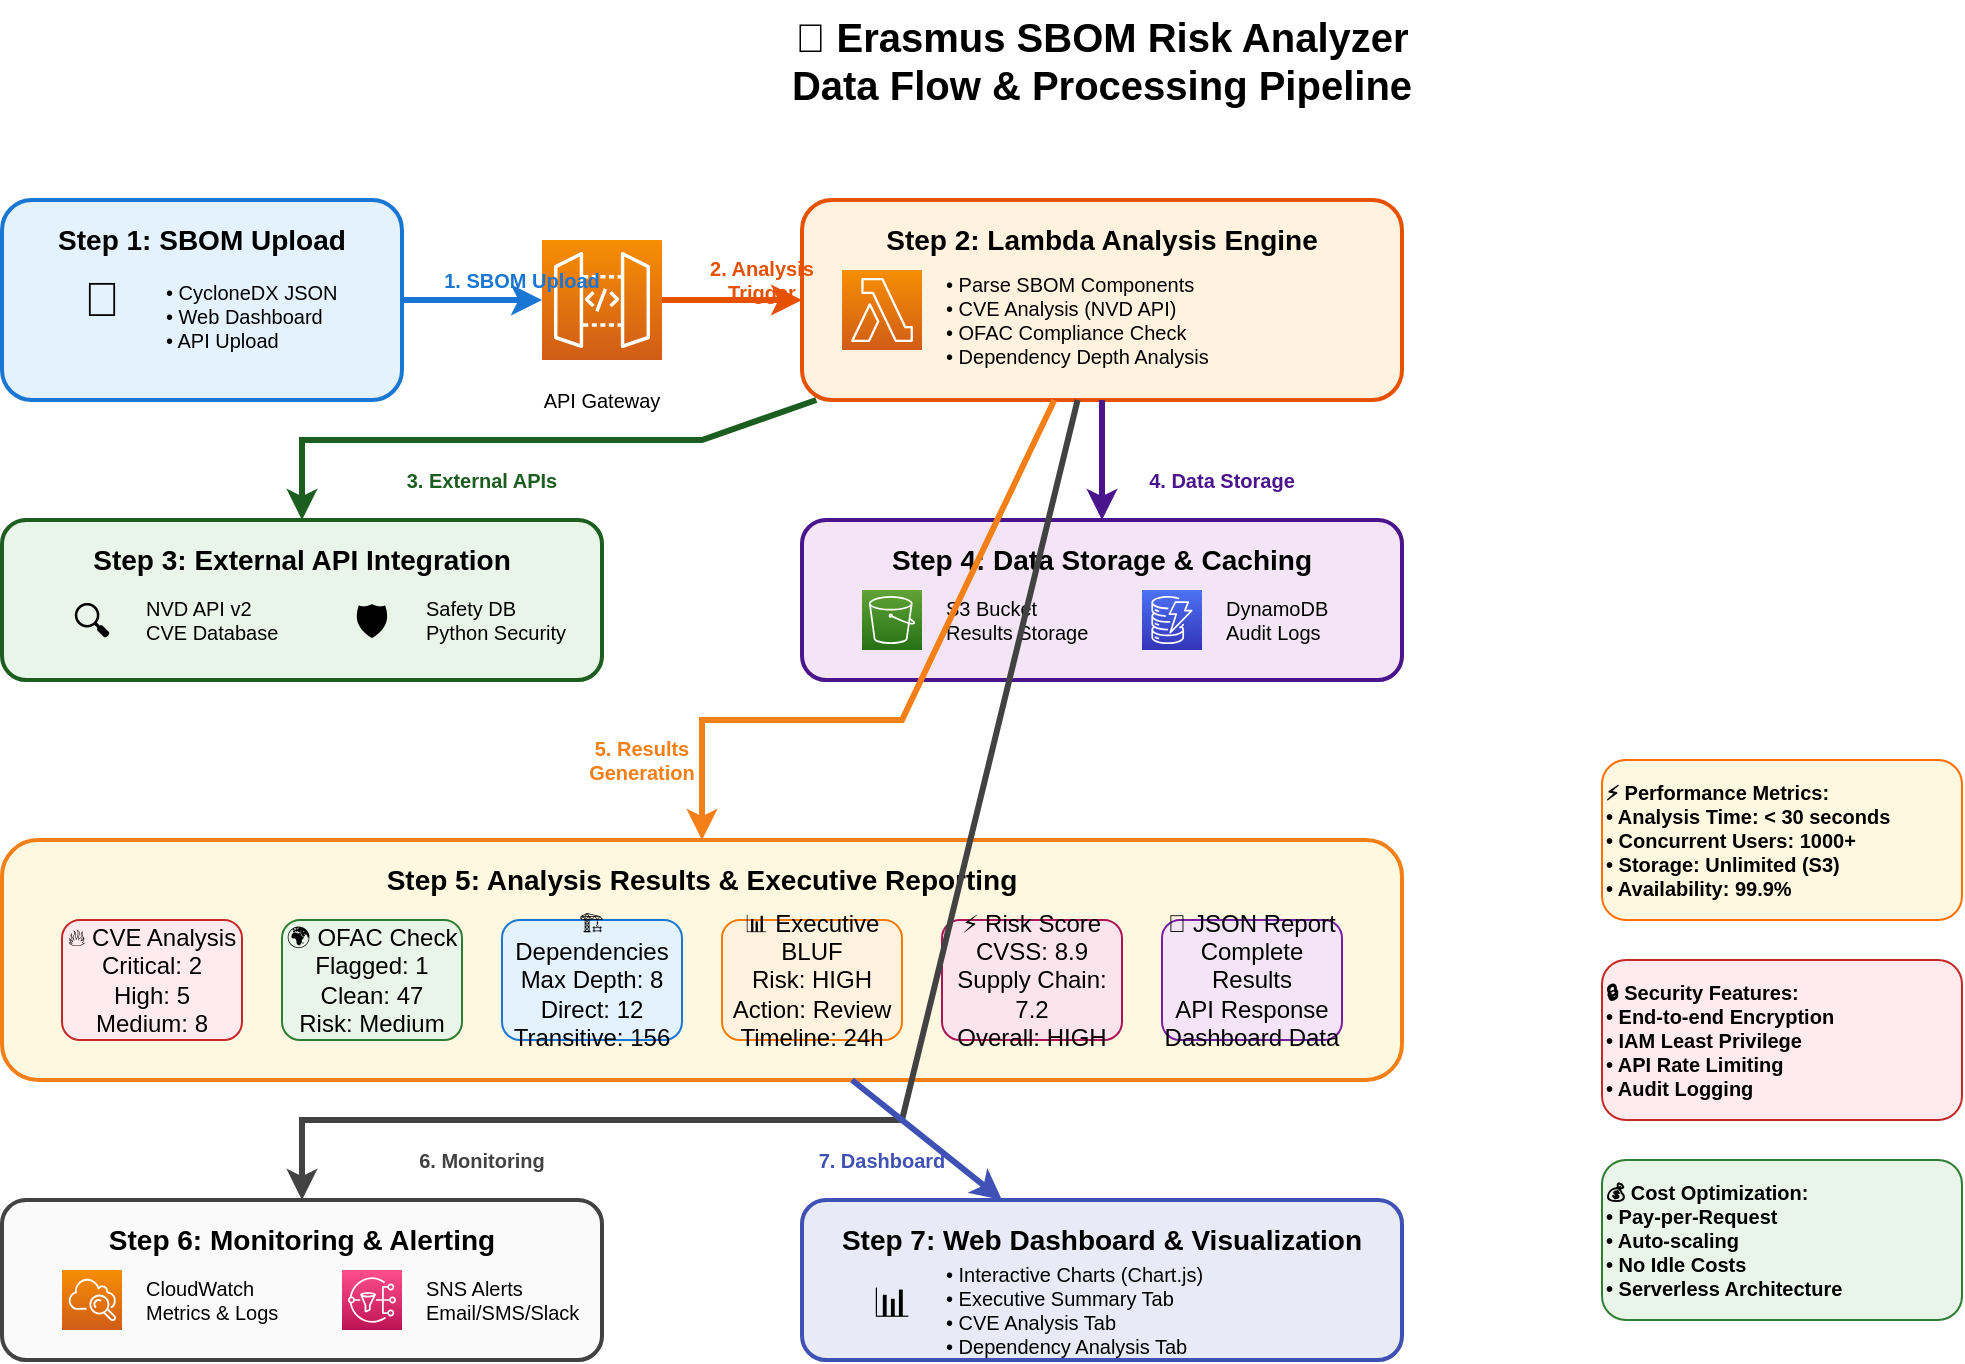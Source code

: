 <?xml version="1.0" encoding="UTF-8"?>
<mxfile version="22.1.16">
  <diagram name="Erasmus-Data-Flow" id="erasmus-dataflow">
    <mxGraphModel dx="1422" dy="734" grid="1" gridSize="10" guides="1" tooltips="1" connect="1" arrows="1" fold="1" page="1" pageScale="1" pageWidth="1200" pageHeight="900" math="0" shadow="0">
      <root>
        <mxCell id="0"/>
        <mxCell id="1" parent="0"/>
        
        <!-- Title -->
        <mxCell id="title" value="🔄 Erasmus SBOM Risk Analyzer&#xa;Data Flow &amp; Processing Pipeline" style="text;html=1;strokeColor=none;fillColor=none;align=center;verticalAlign=middle;whiteSpace=wrap;rounded=0;fontSize=20;fontStyle=1;" vertex="1" parent="1">
          <mxGeometry x="350" y="20" width="500" height="60" as="geometry"/>
        </mxCell>
        
        <!-- Step 1: SBOM Upload -->
        <mxCell id="step1-box" value="" style="rounded=1;whiteSpace=wrap;html=1;fillColor=#E3F2FD;strokeColor=#1976D2;strokeWidth=2;" vertex="1" parent="1">
          <mxGeometry x="50" y="120" width="200" height="100" as="geometry"/>
        </mxCell>
        <mxCell id="step1-title" value="Step 1: SBOM Upload" style="text;html=1;strokeColor=none;fillColor=none;align=center;verticalAlign=middle;whiteSpace=wrap;rounded=0;fontSize=14;fontStyle=1;" vertex="1" parent="1">
          <mxGeometry x="60" y="130" width="180" height="20" as="geometry"/>
        </mxCell>
        <mxCell id="step1-icon" value="📄" style="text;html=1;strokeColor=none;fillColor=none;align=center;verticalAlign=middle;whiteSpace=wrap;rounded=0;fontSize=24;" vertex="1" parent="1">
          <mxGeometry x="80" y="155" width="40" height="30" as="geometry"/>
        </mxCell>
        <mxCell id="step1-desc" value="• CycloneDX JSON&#xa;• Web Dashboard&#xa;• API Upload" style="text;html=1;strokeColor=none;fillColor=none;align=left;verticalAlign=middle;whiteSpace=wrap;rounded=0;fontSize=10;" vertex="1" parent="1">
          <mxGeometry x="130" y="155" width="100" height="45" as="geometry"/>
        </mxCell>

        <!-- API Gateway -->
        <mxCell id="api-gw" value="" style="sketch=0;points=[[0,0,0],[0.25,0,0],[0.5,0,0],[0.75,0,0],[1,0,0],[0,1,0],[0.25,1,0],[0.5,1,0],[0.75,1,0],[1,1,0],[0,0.25,0],[0,0.5,0],[0,0.75,0],[1,0.25,0],[1,0.5,0],[1,0.75,0]];outlineConnect=0;fontColor=#232F3E;gradientColor=#F78E04;gradientDirection=north;fillColor=#D05C17;strokeColor=#ffffff;dashed=0;verticalLabelPosition=bottom;verticalAlign=top;align=center;html=1;fontSize=12;fontStyle=0;aspect=fixed;shape=mxgraph.aws4.resourceIcon;resIcon=mxgraph.aws4.api_gateway;" vertex="1" parent="1">
          <mxGeometry x="320" y="140" width="60" height="60" as="geometry"/>
        </mxCell>
        <mxCell id="api-gw-label" value="API Gateway" style="text;html=1;strokeColor=none;fillColor=none;align=center;verticalAlign=middle;whiteSpace=wrap;rounded=0;fontSize=10;" vertex="1" parent="1">
          <mxGeometry x="300" y="210" width="100" height="20" as="geometry"/>
        </mxCell>

        <!-- Step 2: Lambda Processing -->
        <mxCell id="step2-box" value="" style="rounded=1;whiteSpace=wrap;html=1;fillColor=#FFF3E0;strokeColor=#E65100;strokeWidth=2;" vertex="1" parent="1">
          <mxGeometry x="450" y="120" width="300" height="100" as="geometry"/>
        </mxCell>
        <mxCell id="step2-title" value="Step 2: Lambda Analysis Engine" style="text;html=1;strokeColor=none;fillColor=none;align=center;verticalAlign=middle;whiteSpace=wrap;rounded=0;fontSize=14;fontStyle=1;" vertex="1" parent="1">
          <mxGeometry x="460" y="130" width="280" height="20" as="geometry"/>
        </mxCell>
        <mxCell id="lambda-icon" value="" style="sketch=0;points=[[0,0,0],[0.25,0,0],[0.5,0,0],[0.75,0,0],[1,0,0],[0,1,0],[0.25,1,0],[0.5,1,0],[0.75,1,0],[1,1,0],[0,0.25,0],[0,0.5,0],[0,0.75,0],[1,0.25,0],[1,0.5,0],[1,0.75,0]];outlineConnect=0;fontColor=#232F3E;gradientColor=#F78E04;gradientDirection=north;fillColor=#D05C17;strokeColor=#ffffff;dashed=0;verticalLabelPosition=bottom;verticalAlign=top;align=center;html=1;fontSize=12;fontStyle=0;aspect=fixed;shape=mxgraph.aws4.resourceIcon;resIcon=mxgraph.aws4.lambda;" vertex="1" parent="1">
          <mxGeometry x="470" y="155" width="40" height="40" as="geometry"/>
        </mxCell>
        <mxCell id="step2-desc" value="• Parse SBOM Components&#xa;• CVE Analysis (NVD API)&#xa;• OFAC Compliance Check&#xa;• Dependency Depth Analysis" style="text;html=1;strokeColor=none;fillColor=none;align=left;verticalAlign=middle;whiteSpace=wrap;rounded=0;fontSize=10;" vertex="1" parent="1">
          <mxGeometry x="520" y="155" width="200" height="50" as="geometry"/>
        </mxCell>

        <!-- Step 3: External API Calls -->
        <mxCell id="step3-box" value="" style="rounded=1;whiteSpace=wrap;html=1;fillColor=#E8F5E8;strokeColor=#1B5E20;strokeWidth=2;" vertex="1" parent="1">
          <mxGeometry x="50" y="280" width="300" height="80" as="geometry"/>
        </mxCell>
        <mxCell id="step3-title" value="Step 3: External API Integration" style="text;html=1;strokeColor=none;fillColor=none;align=center;verticalAlign=middle;whiteSpace=wrap;rounded=0;fontSize=14;fontStyle=1;" vertex="1" parent="1">
          <mxGeometry x="60" y="290" width="280" height="20" as="geometry"/>
        </mxCell>
        <mxCell id="nvd-icon" value="🔍" style="text;html=1;strokeColor=none;fillColor=none;align=center;verticalAlign=middle;whiteSpace=wrap;rounded=0;fontSize=20;" vertex="1" parent="1">
          <mxGeometry x="80" y="315" width="30" height="30" as="geometry"/>
        </mxCell>
        <mxCell id="nvd-desc" value="NVD API v2&#xa;CVE Database" style="text;html=1;strokeColor=none;fillColor=none;align=left;verticalAlign=middle;whiteSpace=wrap;rounded=0;fontSize=10;" vertex="1" parent="1">
          <mxGeometry x="120" y="315" width="80" height="30" as="geometry"/>
        </mxCell>
        <mxCell id="safety-icon" value="🛡️" style="text;html=1;strokeColor=none;fillColor=none;align=center;verticalAlign=middle;whiteSpace=wrap;rounded=0;fontSize=20;" vertex="1" parent="1">
          <mxGeometry x="220" y="315" width="30" height="30" as="geometry"/>
        </mxCell>
        <mxCell id="safety-desc" value="Safety DB&#xa;Python Security" style="text;html=1;strokeColor=none;fillColor=none;align=left;verticalAlign=middle;whiteSpace=wrap;rounded=0;fontSize=10;" vertex="1" parent="1">
          <mxGeometry x="260" y="315" width="80" height="30" as="geometry"/>
        </mxCell>

        <!-- Step 4: Data Storage -->
        <mxCell id="step4-box" value="" style="rounded=1;whiteSpace=wrap;html=1;fillColor=#F3E5F5;strokeColor=#4A148C;strokeWidth=2;" vertex="1" parent="1">
          <mxGeometry x="450" y="280" width="300" height="80" as="geometry"/>
        </mxCell>
        <mxCell id="step4-title" value="Step 4: Data Storage &amp; Caching" style="text;html=1;strokeColor=none;fillColor=none;align=center;verticalAlign=middle;whiteSpace=wrap;rounded=0;fontSize=14;fontStyle=1;" vertex="1" parent="1">
          <mxGeometry x="460" y="290" width="280" height="20" as="geometry"/>
        </mxCell>
        <mxCell id="s3-icon" value="" style="sketch=0;points=[[0,0,0],[0.25,0,0],[0.5,0,0],[0.75,0,0],[1,0,0],[0,1,0],[0.25,1,0],[0.5,1,0],[0.75,1,0],[1,1,0],[0,0.25,0],[0,0.5,0],[0,0.75,0],[1,0.25,0],[1,0.5,0],[1,0.75,0]];outlineConnect=0;fontColor=#232F3E;gradientColor=#60A337;gradientDirection=north;fillColor=#277116;strokeColor=#ffffff;dashed=0;verticalLabelPosition=bottom;verticalAlign=top;align=center;html=1;fontSize=12;fontStyle=0;aspect=fixed;shape=mxgraph.aws4.resourceIcon;resIcon=mxgraph.aws4.s3;" vertex="1" parent="1">
          <mxGeometry x="480" y="315" width="30" height="30" as="geometry"/>
        </mxCell>
        <mxCell id="s3-desc" value="S3 Bucket&#xa;Results Storage" style="text;html=1;strokeColor=none;fillColor=none;align=left;verticalAlign=middle;whiteSpace=wrap;rounded=0;fontSize=10;" vertex="1" parent="1">
          <mxGeometry x="520" y="315" width="80" height="30" as="geometry"/>
        </mxCell>
        <mxCell id="ddb-icon" value="" style="sketch=0;points=[[0,0,0],[0.25,0,0],[0.5,0,0],[0.75,0,0],[1,0,0],[0,1,0],[0.25,1,0],[0.5,1,0],[0.75,1,0],[1,1,0],[0,0.25,0],[0,0.5,0],[0,0.75,0],[1,0.25,0],[1,0.5,0],[1,0.75,0]];outlineConnect=0;fontColor=#232F3E;gradientColor=#4D72F3;gradientDirection=north;fillColor=#3334B9;strokeColor=#ffffff;dashed=0;verticalLabelPosition=bottom;verticalAlign=top;align=center;html=1;fontSize=12;fontStyle=0;aspect=fixed;shape=mxgraph.aws4.resourceIcon;resIcon=mxgraph.aws4.dynamodb;" vertex="1" parent="1">
          <mxGeometry x="620" y="315" width="30" height="30" as="geometry"/>
        </mxCell>
        <mxCell id="ddb-desc" value="DynamoDB&#xa;Audit Logs" style="text;html=1;strokeColor=none;fillColor=none;align=left;verticalAlign=middle;whiteSpace=wrap;rounded=0;fontSize=10;" vertex="1" parent="1">
          <mxGeometry x="660" y="315" width="80" height="30" as="geometry"/>
        </mxCell>

        <!-- Step 5: Analysis Results -->
        <mxCell id="step5-box" value="" style="rounded=1;whiteSpace=wrap;html=1;fillColor=#FFF8E1;strokeColor=#F57F17;strokeWidth=2;" vertex="1" parent="1">
          <mxGeometry x="50" y="440" width="700" height="120" as="geometry"/>
        </mxCell>
        <mxCell id="step5-title" value="Step 5: Analysis Results &amp; Executive Reporting" style="text;html=1;strokeColor=none;fillColor=none;align=center;verticalAlign=middle;whiteSpace=wrap;rounded=0;fontSize=14;fontStyle=1;" vertex="1" parent="1">
          <mxGeometry x="60" y="450" width="680" height="20" as="geometry"/>
        </mxCell>
        
        <!-- Analysis Components -->
        <mxCell id="cve-results" value="🔥 CVE Analysis&#xa;Critical: 2&#xa;High: 5&#xa;Medium: 8" style="rounded=1;whiteSpace=wrap;html=1;fillColor=#FFEBEE;strokeColor=#C62828;" vertex="1" parent="1">
          <mxGeometry x="80" y="480" width="90" height="60" as="geometry"/>
        </mxCell>
        
        <mxCell id="ofac-results" value="🌍 OFAC Check&#xa;Flagged: 1&#xa;Clean: 47&#xa;Risk: Medium" style="rounded=1;whiteSpace=wrap;html=1;fillColor=#E8F5E8;strokeColor=#2E7D32;" vertex="1" parent="1">
          <mxGeometry x="190" y="480" width="90" height="60" as="geometry"/>
        </mxCell>
        
        <mxCell id="dep-results" value="🏗️ Dependencies&#xa;Max Depth: 8&#xa;Direct: 12&#xa;Transitive: 156" style="rounded=1;whiteSpace=wrap;html=1;fillColor=#E3F2FD;strokeColor=#1976D2;" vertex="1" parent="1">
          <mxGeometry x="300" y="480" width="90" height="60" as="geometry"/>
        </mxCell>
        
        <mxCell id="exec-results" value="📊 Executive BLUF&#xa;Risk: HIGH&#xa;Action: Review&#xa;Timeline: 24h" style="rounded=1;whiteSpace=wrap;html=1;fillColor=#FFF3E0;strokeColor=#F57C00;" vertex="1" parent="1">
          <mxGeometry x="410" y="480" width="90" height="60" as="geometry"/>
        </mxCell>
        
        <mxCell id="risk-results" value="⚡ Risk Score&#xa;CVSS: 8.9&#xa;Supply Chain: 7.2&#xa;Overall: HIGH" style="rounded=1;whiteSpace=wrap;html=1;fillColor=#FCE4EC;strokeColor=#AD1457;" vertex="1" parent="1">
          <mxGeometry x="520" y="480" width="90" height="60" as="geometry"/>
        </mxCell>
        
        <mxCell id="json-results" value="📄 JSON Report&#xa;Complete Results&#xa;API Response&#xa;Dashboard Data" style="rounded=1;whiteSpace=wrap;html=1;fillColor=#F3E5F5;strokeColor=#7B1FA2;" vertex="1" parent="1">
          <mxGeometry x="630" y="480" width="90" height="60" as="geometry"/>
        </mxCell>

        <!-- Step 6: Monitoring -->
        <mxCell id="step6-box" value="" style="rounded=1;whiteSpace=wrap;html=1;fillColor=#FAFAFA;strokeColor=#424242;strokeWidth=2;" vertex="1" parent="1">
          <mxGeometry x="50" y="620" width="300" height="80" as="geometry"/>
        </mxCell>
        <mxCell id="step6-title" value="Step 6: Monitoring &amp; Alerting" style="text;html=1;strokeColor=none;fillColor=none;align=center;verticalAlign=middle;whiteSpace=wrap;rounded=0;fontSize=14;fontStyle=1;" vertex="1" parent="1">
          <mxGeometry x="60" y="630" width="280" height="20" as="geometry"/>
        </mxCell>
        <mxCell id="cw-icon" value="" style="sketch=0;points=[[0,0,0],[0.25,0,0],[0.5,0,0],[0.75,0,0],[1,0,0],[0,1,0],[0.25,1,0],[0.5,1,0],[0.75,1,0],[1,1,0],[0,0.25,0],[0,0.5,0],[0,0.75,0],[1,0.25,0],[1,0.5,0],[1,0.75,0]];outlineConnect=0;fontColor=#232F3E;gradientColor=#F78E04;gradientDirection=north;fillColor=#D05C17;strokeColor=#ffffff;dashed=0;verticalLabelPosition=bottom;verticalAlign=top;align=center;html=1;fontSize=12;fontStyle=0;aspect=fixed;shape=mxgraph.aws4.resourceIcon;resIcon=mxgraph.aws4.cloudwatch;" vertex="1" parent="1">
          <mxGeometry x="80" y="655" width="30" height="30" as="geometry"/>
        </mxCell>
        <mxCell id="cw-desc" value="CloudWatch&#xa;Metrics &amp; Logs" style="text;html=1;strokeColor=none;fillColor=none;align=left;verticalAlign=middle;whiteSpace=wrap;rounded=0;fontSize=10;" vertex="1" parent="1">
          <mxGeometry x="120" y="655" width="80" height="30" as="geometry"/>
        </mxCell>
        <mxCell id="sns-icon" value="" style="sketch=0;points=[[0,0,0],[0.25,0,0],[0.5,0,0],[0.75,0,0],[1,0,0],[0,1,0],[0.25,1,0],[0.5,1,0],[0.75,1,0],[1,1,0],[0,0.25,0],[0,0.5,0],[0,0.75,0],[1,0.25,0],[1,0.5,0],[1,0.75,0]];outlineConnect=0;fontColor=#232F3E;gradientColor=#FF4F8B;gradientDirection=north;fillColor=#BC1356;strokeColor=#ffffff;dashed=0;verticalLabelPosition=bottom;verticalAlign=top;align=center;html=1;fontSize=12;fontStyle=0;aspect=fixed;shape=mxgraph.aws4.resourceIcon;resIcon=mxgraph.aws4.sns;" vertex="1" parent="1">
          <mxGeometry x="220" y="655" width="30" height="30" as="geometry"/>
        </mxCell>
        <mxCell id="sns-desc" value="SNS Alerts&#xa;Email/SMS/Slack" style="text;html=1;strokeColor=none;fillColor=none;align=left;verticalAlign=middle;whiteSpace=wrap;rounded=0;fontSize=10;" vertex="1" parent="1">
          <mxGeometry x="260" y="655" width="80" height="30" as="geometry"/>
        </mxCell>

        <!-- Step 7: Dashboard -->
        <mxCell id="step7-box" value="" style="rounded=1;whiteSpace=wrap;html=1;fillColor=#E8EAF6;strokeColor=#3F51B5;strokeWidth=2;" vertex="1" parent="1">
          <mxGeometry x="450" y="620" width="300" height="80" as="geometry"/>
        </mxCell>
        <mxCell id="step7-title" value="Step 7: Web Dashboard &amp; Visualization" style="text;html=1;strokeColor=none;fillColor=none;align=center;verticalAlign=middle;whiteSpace=wrap;rounded=0;fontSize=14;fontStyle=1;" vertex="1" parent="1">
          <mxGeometry x="460" y="630" width="280" height="20" as="geometry"/>
        </mxCell>
        <mxCell id="dash-icon" value="📊" style="text;html=1;strokeColor=none;fillColor=none;align=center;verticalAlign=middle;whiteSpace=wrap;rounded=0;fontSize=20;" vertex="1" parent="1">
          <mxGeometry x="480" y="655" width="30" height="30" as="geometry"/>
        </mxCell>
        <mxCell id="dash-desc" value="• Interactive Charts (Chart.js)&#xa;• Executive Summary Tab&#xa;• CVE Analysis Tab&#xa;• Dependency Analysis Tab" style="text;html=1;strokeColor=none;fillColor=none;align=left;verticalAlign=middle;whiteSpace=wrap;rounded=0;fontSize=10;" vertex="1" parent="1">
          <mxGeometry x="520" y="655" width="200" height="40" as="geometry"/>
        </mxCell>

        <!-- Flow Arrows -->
        <mxCell id="flow1" value="" style="endArrow=classic;html=1;rounded=0;strokeWidth=3;strokeColor=#1976D2;" edge="1" parent="1" source="step1-box" target="api-gw">
          <mxGeometry width="50" height="50" relative="1" as="geometry">
            <mxPoint x="260" y="170" as="sourcePoint"/>
            <mxPoint x="310" y="170" as="targetPoint"/>
          </mxGeometry>
        </mxCell>
        
        <mxCell id="flow2" value="" style="endArrow=classic;html=1;rounded=0;strokeWidth=3;strokeColor=#E65100;" edge="1" parent="1" source="api-gw" target="step2-box">
          <mxGeometry width="50" height="50" relative="1" as="geometry">
            <mxPoint x="390" y="170" as="sourcePoint"/>
            <mxPoint x="440" y="170" as="targetPoint"/>
          </mxGeometry>
        </mxCell>
        
        <mxCell id="flow3" value="" style="endArrow=classic;html=1;rounded=0;strokeWidth=3;strokeColor=#1B5E20;" edge="1" parent="1" source="step2-box" target="step3-box">
          <mxGeometry width="50" height="50" relative="1" as="geometry">
            <mxPoint x="550" y="220" as="sourcePoint"/>
            <mxPoint x="300" y="280" as="targetPoint"/>
            <Array as="points">
              <mxPoint x="400" y="240"/>
              <mxPoint x="200" y="240"/>
            </Array>
          </mxGeometry>
        </mxCell>
        
        <mxCell id="flow4" value="" style="endArrow=classic;html=1;rounded=0;strokeWidth=3;strokeColor=#4A148C;" edge="1" parent="1" source="step2-box" target="step4-box">
          <mxGeometry width="50" height="50" relative="1" as="geometry">
            <mxPoint x="600" y="220" as="sourcePoint"/>
            <mxPoint x="600" y="280" as="targetPoint"/>
          </mxGeometry>
        </mxCell>
        
        <mxCell id="flow5" value="" style="endArrow=classic;html=1;rounded=0;strokeWidth=3;strokeColor=#F57F17;" edge="1" parent="1" source="step2-box" target="step5-box">
          <mxGeometry width="50" height="50" relative="1" as="geometry">
            <mxPoint x="550" y="220" as="sourcePoint"/>
            <mxPoint x="400" y="440" as="targetPoint"/>
            <Array as="points">
              <mxPoint x="500" y="380"/>
              <mxPoint x="400" y="380"/>
            </Array>
          </mxGeometry>
        </mxCell>
        
        <mxCell id="flow6" value="" style="endArrow=classic;html=1;rounded=0;strokeWidth=3;strokeColor=#424242;" edge="1" parent="1" source="step2-box" target="step6-box">
          <mxGeometry width="50" height="50" relative="1" as="geometry">
            <mxPoint x="550" y="220" as="sourcePoint"/>
            <mxPoint x="200" y="620" as="targetPoint"/>
            <Array as="points">
              <mxPoint x="500" y="580"/>
              <mxPoint x="200" y="580"/>
            </Array>
          </mxGeometry>
        </mxCell>
        
        <mxCell id="flow7" value="" style="endArrow=classic;html=1;rounded=0;strokeWidth=3;strokeColor=#3F51B5;" edge="1" parent="1" source="step5-box" target="step7-box">
          <mxGeometry width="50" height="50" relative="1" as="geometry">
            <mxPoint x="400" y="560" as="sourcePoint"/>
            <mxPoint x="600" y="620" as="targetPoint"/>
          </mxGeometry>
        </mxCell>

        <!-- Flow Labels -->
        <mxCell id="flow-label1" value="1. SBOM Upload" style="text;html=1;strokeColor=none;fillColor=none;align=center;verticalAlign=middle;whiteSpace=wrap;rounded=0;fontSize=10;fontStyle=1;fontColor=#1976D2;" vertex="1" parent="1">
          <mxGeometry x="270" y="150" width="80" height="20" as="geometry"/>
        </mxCell>
        
        <mxCell id="flow-label2" value="2. Analysis Trigger" style="text;html=1;strokeColor=none;fillColor=none;align=center;verticalAlign=middle;whiteSpace=wrap;rounded=0;fontSize=10;fontStyle=1;fontColor=#E65100;" vertex="1" parent="1">
          <mxGeometry x="390" y="150" width="80" height="20" as="geometry"/>
        </mxCell>
        
        <mxCell id="flow-label3" value="3. External APIs" style="text;html=1;strokeColor=none;fillColor=none;align=center;verticalAlign=middle;whiteSpace=wrap;rounded=0;fontSize=10;fontStyle=1;fontColor=#1B5E20;" vertex="1" parent="1">
          <mxGeometry x="250" y="250" width="80" height="20" as="geometry"/>
        </mxCell>
        
        <mxCell id="flow-label4" value="4. Data Storage" style="text;html=1;strokeColor=none;fillColor=none;align=center;verticalAlign=middle;whiteSpace=wrap;rounded=0;fontSize=10;fontStyle=1;fontColor=#4A148C;" vertex="1" parent="1">
          <mxGeometry x="620" y="250" width="80" height="20" as="geometry"/>
        </mxCell>
        
        <mxCell id="flow-label5" value="5. Results Generation" style="text;html=1;strokeColor=none;fillColor=none;align=center;verticalAlign=middle;whiteSpace=wrap;rounded=0;fontSize=10;fontStyle=1;fontColor=#F57F17;" vertex="1" parent="1">
          <mxGeometry x="320" y="390" width="100" height="20" as="geometry"/>
        </mxCell>
        
        <mxCell id="flow-label6" value="6. Monitoring" style="text;html=1;strokeColor=none;fillColor=none;align=center;verticalAlign=middle;whiteSpace=wrap;rounded=0;fontSize=10;fontStyle=1;fontColor=#424242;" vertex="1" parent="1">
          <mxGeometry x="250" y="590" width="80" height="20" as="geometry"/>
        </mxCell>
        
        <mxCell id="flow-label7" value="7. Dashboard" style="text;html=1;strokeColor=none;fillColor=none;align=center;verticalAlign=middle;whiteSpace=wrap;rounded=0;fontSize=10;fontStyle=1;fontColor=#3F51B5;" vertex="1" parent="1">
          <mxGeometry x="450" y="590" width="80" height="20" as="geometry"/>
        </mxCell>

        <!-- Performance Metrics -->
        <mxCell id="metrics" value="⚡ Performance Metrics:&#xa;• Analysis Time: &lt; 30 seconds&#xa;• Concurrent Users: 1000+&#xa;• Storage: Unlimited (S3)&#xa;• Availability: 99.9%" style="text;html=1;strokeColor=#FF6F00;fillColor=#FFF8E1;align=left;verticalAlign=middle;whiteSpace=wrap;rounded=1;fontSize=10;fontStyle=1;" vertex="1" parent="1">
          <mxGeometry x="850" y="400" width="180" height="80" as="geometry"/>
        </mxCell>

        <!-- Security Badge -->
        <mxCell id="security" value="🔒 Security Features:&#xa;• End-to-end Encryption&#xa;• IAM Least Privilege&#xa;• API Rate Limiting&#xa;• Audit Logging" style="text;html=1;strokeColor=#C62828;fillColor=#FFEBEE;align=left;verticalAlign=middle;whiteSpace=wrap;rounded=1;fontSize=10;fontStyle=1;" vertex="1" parent="1">
          <mxGeometry x="850" y="500" width="180" height="80" as="geometry"/>
        </mxCell>

        <!-- Cost Badge -->
        <mxCell id="cost" value="💰 Cost Optimization:&#xa;• Pay-per-Request&#xa;• Auto-scaling&#xa;• No Idle Costs&#xa;• Serverless Architecture" style="text;html=1;strokeColor=#2E7D32;fillColor=#E8F5E8;align=left;verticalAlign=middle;whiteSpace=wrap;rounded=1;fontSize=10;fontStyle=1;" vertex="1" parent="1">
          <mxGeometry x="850" y="600" width="180" height="80" as="geometry"/>
        </mxCell>

      </root>
    </mxGraphModel>
  </diagram>
</mxfile>

